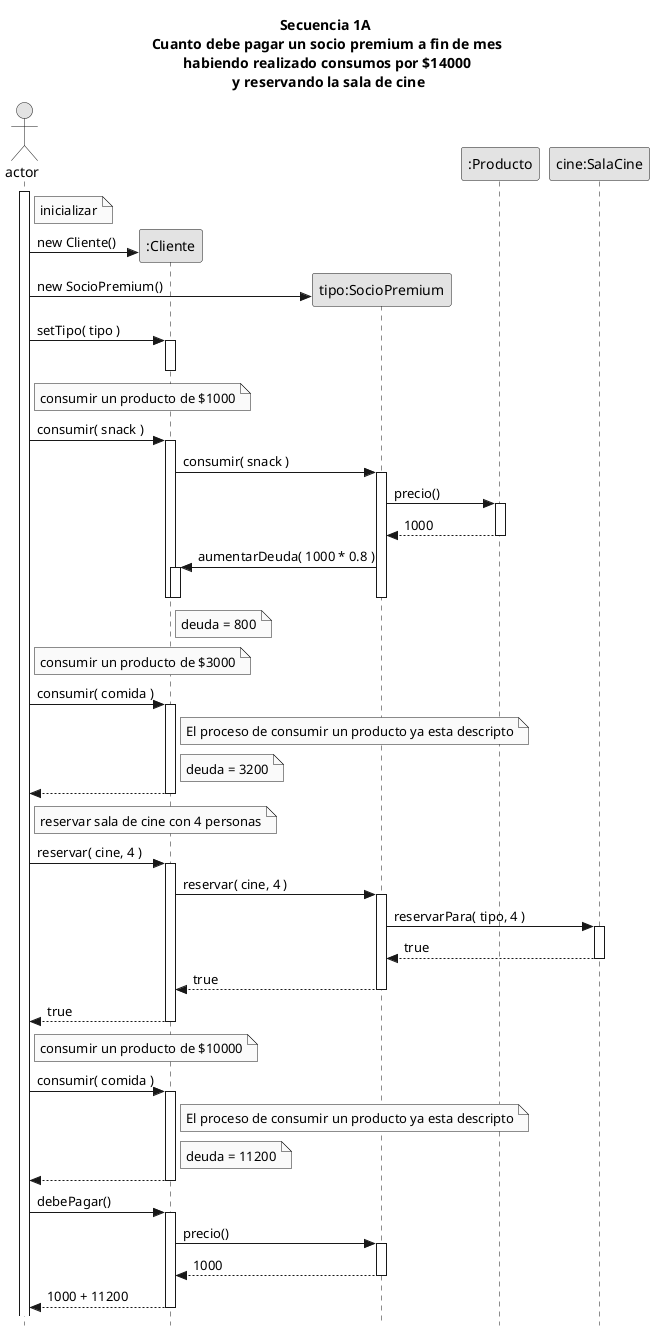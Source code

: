 @startuml
skinparam style strictuml
skinparam classAttributeIconSize 0
skinparam monochrome true
hide empty members

title Secuencia 1A \n Cuanto debe pagar un socio premium a fin de mes \n habiendo realizado consumos por $14000 \n y reservando la sala de cine

actor actor
participant cli as ":Cliente"
participant tipo as "tipo:SocioPremium"
participant prod as ":Producto"
participant cine as "cine:SalaCine"

actor ++

note right actor : inicializar

actor -> cli ** : new Cliente()
actor -> tipo ** : new SocioPremium()
actor -> cli ++ : setTipo( tipo )
cli --

note right actor : consumir un producto de $1000

actor -> cli ++ : consumir( snack )
cli -> tipo ++ : consumir( snack )
tipo -> prod ++ : precio()
return 1000
tipo -> cli ++ : aumentarDeuda( 1000 * 0.8 )
note right cli : deuda = 800
cli --
tipo --
cli--

note right actor : consumir un producto de $3000

actor -> cli ++ : consumir( comida )
note right cli : El proceso de consumir un producto ya esta descripto
note right cli : deuda = 3200
return 

note right actor : reservar sala de cine con 4 personas

actor -> cli ++ : reservar( cine, 4 )
cli -> tipo ++ : reservar( cine, 4 )
tipo -> cine ++ : reservarPara( tipo, 4 )

return true
return true
return true

note right actor : consumir un producto de $10000

actor -> cli ++ : consumir( comida )
note right cli : El proceso de consumir un producto ya esta descripto
note right cli : deuda = 11200
return 

actor -> cli ++ : debePagar()
cli -> tipo ++: precio()
return 1000
return 1000 + 11200





@enduml